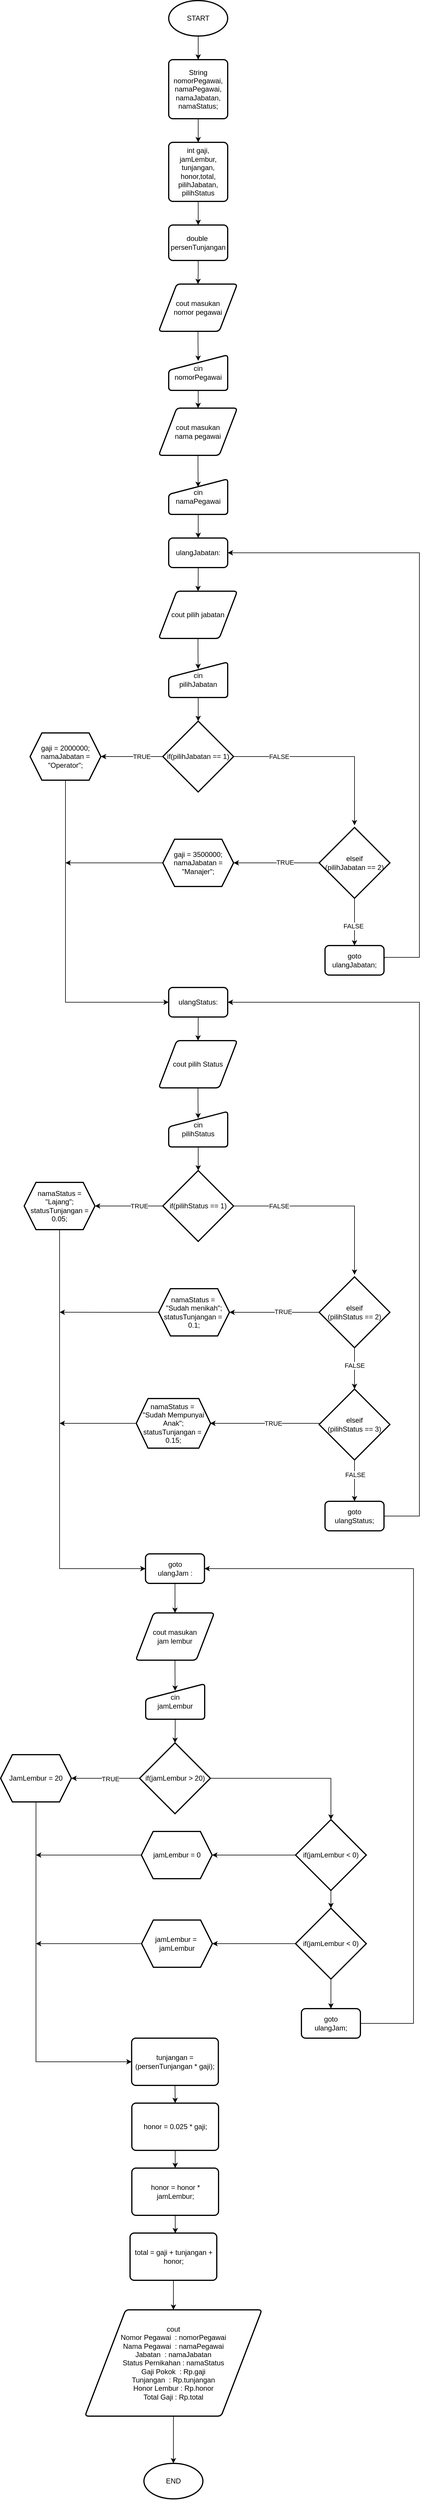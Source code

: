 <mxfile version="20.3.0" type="device"><diagram id="MtO-KobM-zhcYWR5fOf0" name="Page-1"><mxGraphModel dx="2204" dy="1810" grid="1" gridSize="10" guides="1" tooltips="1" connect="1" arrows="1" fold="1" page="1" pageScale="1" pageWidth="850" pageHeight="1100" math="0" shadow="0"><root><mxCell id="0"/><mxCell id="1" parent="0"/><mxCell id="brtkVx757U6xcIn12fVJ-16" style="edgeStyle=orthogonalEdgeStyle;rounded=0;orthogonalLoop=1;jettySize=auto;html=1;exitX=0.5;exitY=1;exitDx=0;exitDy=0;exitPerimeter=0;" parent="1" source="brtkVx757U6xcIn12fVJ-2" target="brtkVx757U6xcIn12fVJ-3" edge="1"><mxGeometry relative="1" as="geometry"/></mxCell><mxCell id="brtkVx757U6xcIn12fVJ-2" value="START" style="strokeWidth=2;html=1;shape=mxgraph.flowchart.start_1;whiteSpace=wrap;" parent="1" vertex="1"><mxGeometry x="375" y="60" width="100" height="60" as="geometry"/></mxCell><mxCell id="brtkVx757U6xcIn12fVJ-17" style="edgeStyle=orthogonalEdgeStyle;rounded=0;orthogonalLoop=1;jettySize=auto;html=1;exitX=0.5;exitY=1;exitDx=0;exitDy=0;entryX=0.5;entryY=0;entryDx=0;entryDy=0;" parent="1" source="brtkVx757U6xcIn12fVJ-3" target="brtkVx757U6xcIn12fVJ-4" edge="1"><mxGeometry relative="1" as="geometry"/></mxCell><mxCell id="brtkVx757U6xcIn12fVJ-3" value="String nomorPegawai, namaPegawai, namaJabatan, namaStatus;" style="rounded=1;whiteSpace=wrap;html=1;absoluteArcSize=1;arcSize=14;strokeWidth=2;" parent="1" vertex="1"><mxGeometry x="375" y="160" width="100" height="100" as="geometry"/></mxCell><mxCell id="brtkVx757U6xcIn12fVJ-114" style="edgeStyle=orthogonalEdgeStyle;rounded=0;orthogonalLoop=1;jettySize=auto;html=1;exitX=0.5;exitY=1;exitDx=0;exitDy=0;entryX=0.5;entryY=0;entryDx=0;entryDy=0;" parent="1" source="brtkVx757U6xcIn12fVJ-4" target="brtkVx757U6xcIn12fVJ-112" edge="1"><mxGeometry relative="1" as="geometry"/></mxCell><mxCell id="brtkVx757U6xcIn12fVJ-4" value="int&amp;nbsp;gaji,&lt;br&gt;jamLembur, tunjangan, honor,total, pilihJabatan, pilihStatus" style="rounded=1;whiteSpace=wrap;html=1;absoluteArcSize=1;arcSize=14;strokeWidth=2;" parent="1" vertex="1"><mxGeometry x="375" y="300" width="100" height="100" as="geometry"/></mxCell><mxCell id="brtkVx757U6xcIn12fVJ-19" style="edgeStyle=orthogonalEdgeStyle;rounded=0;orthogonalLoop=1;jettySize=auto;html=1;exitX=0.5;exitY=1;exitDx=0;exitDy=0;entryX=0.5;entryY=0.167;entryDx=0;entryDy=0;entryPerimeter=0;" parent="1" source="brtkVx757U6xcIn12fVJ-5" target="brtkVx757U6xcIn12fVJ-6" edge="1"><mxGeometry relative="1" as="geometry"/></mxCell><mxCell id="brtkVx757U6xcIn12fVJ-5" value="cout masukan &lt;br&gt;nomor pegawai" style="shape=parallelogram;html=1;strokeWidth=2;perimeter=parallelogramPerimeter;whiteSpace=wrap;rounded=1;arcSize=12;size=0.23;" parent="1" vertex="1"><mxGeometry x="358" y="540" width="133.33" height="80" as="geometry"/></mxCell><mxCell id="brtkVx757U6xcIn12fVJ-21" value="" style="edgeStyle=orthogonalEdgeStyle;rounded=0;orthogonalLoop=1;jettySize=auto;html=1;" parent="1" source="brtkVx757U6xcIn12fVJ-6" target="brtkVx757U6xcIn12fVJ-7" edge="1"><mxGeometry relative="1" as="geometry"/></mxCell><mxCell id="brtkVx757U6xcIn12fVJ-6" value="cin nomorPegawai" style="html=1;strokeWidth=2;shape=manualInput;whiteSpace=wrap;rounded=1;size=26;arcSize=11;" parent="1" vertex="1"><mxGeometry x="375" y="660" width="100" height="60" as="geometry"/></mxCell><mxCell id="brtkVx757U6xcIn12fVJ-22" value="" style="edgeStyle=orthogonalEdgeStyle;rounded=0;orthogonalLoop=1;jettySize=auto;html=1;entryX=0.499;entryY=0.226;entryDx=0;entryDy=0;entryPerimeter=0;" parent="1" source="brtkVx757U6xcIn12fVJ-7" target="brtkVx757U6xcIn12fVJ-8" edge="1"><mxGeometry relative="1" as="geometry"><mxPoint x="427" y="880" as="targetPoint"/></mxGeometry></mxCell><mxCell id="brtkVx757U6xcIn12fVJ-7" value="cout masukan &lt;br&gt;nama pegawai" style="shape=parallelogram;html=1;strokeWidth=2;perimeter=parallelogramPerimeter;whiteSpace=wrap;rounded=1;arcSize=12;size=0.23;" parent="1" vertex="1"><mxGeometry x="358" y="750" width="133.33" height="80" as="geometry"/></mxCell><mxCell id="brtkVx757U6xcIn12fVJ-36" style="edgeStyle=orthogonalEdgeStyle;rounded=0;orthogonalLoop=1;jettySize=auto;html=1;exitX=0.5;exitY=1;exitDx=0;exitDy=0;entryX=0.5;entryY=0;entryDx=0;entryDy=0;" parent="1" source="brtkVx757U6xcIn12fVJ-8" target="brtkVx757U6xcIn12fVJ-35" edge="1"><mxGeometry relative="1" as="geometry"/></mxCell><mxCell id="brtkVx757U6xcIn12fVJ-8" value="cin &lt;br&gt;namaPegawai" style="html=1;strokeWidth=2;shape=manualInput;whiteSpace=wrap;rounded=1;size=26;arcSize=11;" parent="1" vertex="1"><mxGeometry x="375" y="870" width="100" height="60" as="geometry"/></mxCell><mxCell id="brtkVx757U6xcIn12fVJ-24" value="" style="edgeStyle=orthogonalEdgeStyle;rounded=0;orthogonalLoop=1;jettySize=auto;html=1;entryX=0.499;entryY=0.198;entryDx=0;entryDy=0;entryPerimeter=0;" parent="1" source="brtkVx757U6xcIn12fVJ-9" target="brtkVx757U6xcIn12fVJ-10" edge="1"><mxGeometry relative="1" as="geometry"/></mxCell><mxCell id="brtkVx757U6xcIn12fVJ-9" value="cout pilih jabatan" style="shape=parallelogram;html=1;strokeWidth=2;perimeter=parallelogramPerimeter;whiteSpace=wrap;rounded=1;arcSize=12;size=0.23;" parent="1" vertex="1"><mxGeometry x="358" y="1060" width="133.33" height="80" as="geometry"/></mxCell><mxCell id="brtkVx757U6xcIn12fVJ-25" style="edgeStyle=orthogonalEdgeStyle;rounded=0;orthogonalLoop=1;jettySize=auto;html=1;exitX=0.5;exitY=1;exitDx=0;exitDy=0;" parent="1" source="brtkVx757U6xcIn12fVJ-10" target="brtkVx757U6xcIn12fVJ-12" edge="1"><mxGeometry relative="1" as="geometry"/></mxCell><mxCell id="brtkVx757U6xcIn12fVJ-10" value="cin &lt;br&gt;pilihJabatan" style="html=1;strokeWidth=2;shape=manualInput;whiteSpace=wrap;rounded=1;size=26;arcSize=11;" parent="1" vertex="1"><mxGeometry x="375" y="1180" width="100" height="60" as="geometry"/></mxCell><mxCell id="brtkVx757U6xcIn12fVJ-26" style="edgeStyle=orthogonalEdgeStyle;rounded=0;orthogonalLoop=1;jettySize=auto;html=1;exitX=0;exitY=0.5;exitDx=0;exitDy=0;exitPerimeter=0;entryX=1;entryY=0.5;entryDx=0;entryDy=0;" parent="1" source="brtkVx757U6xcIn12fVJ-12" target="brtkVx757U6xcIn12fVJ-108" edge="1"><mxGeometry relative="1" as="geometry"><mxPoint x="275.73" y="1339.84" as="targetPoint"/></mxGeometry></mxCell><mxCell id="brtkVx757U6xcIn12fVJ-28" value="TRUE" style="edgeLabel;html=1;align=center;verticalAlign=middle;resizable=0;points=[];" parent="brtkVx757U6xcIn12fVJ-26" vertex="1" connectable="0"><mxGeometry x="-0.256" relative="1" as="geometry"><mxPoint x="3" as="offset"/></mxGeometry></mxCell><mxCell id="brtkVx757U6xcIn12fVJ-27" style="edgeStyle=orthogonalEdgeStyle;rounded=0;orthogonalLoop=1;jettySize=auto;html=1;exitX=1;exitY=0.5;exitDx=0;exitDy=0;exitPerimeter=0;entryX=0.5;entryY=-0.03;entryDx=0;entryDy=0;entryPerimeter=0;" parent="1" source="brtkVx757U6xcIn12fVJ-12" target="brtkVx757U6xcIn12fVJ-14" edge="1"><mxGeometry relative="1" as="geometry"/></mxCell><mxCell id="brtkVx757U6xcIn12fVJ-29" value="FALSE" style="edgeLabel;html=1;align=center;verticalAlign=middle;resizable=0;points=[];" parent="brtkVx757U6xcIn12fVJ-27" vertex="1" connectable="0"><mxGeometry x="-0.524" relative="1" as="geometry"><mxPoint as="offset"/></mxGeometry></mxCell><mxCell id="brtkVx757U6xcIn12fVJ-12" value="if(pilihJabatan == 1)" style="strokeWidth=2;html=1;shape=mxgraph.flowchart.decision;whiteSpace=wrap;" parent="1" vertex="1"><mxGeometry x="365.0" y="1280" width="120" height="120" as="geometry"/></mxCell><mxCell id="brtkVx757U6xcIn12fVJ-44" style="edgeStyle=orthogonalEdgeStyle;rounded=0;orthogonalLoop=1;jettySize=auto;html=1;exitX=0.5;exitY=1;exitDx=0;exitDy=0;entryX=0;entryY=0.5;entryDx=0;entryDy=0;" parent="1" source="brtkVx757U6xcIn12fVJ-108" target="brtkVx757U6xcIn12fVJ-43" edge="1"><mxGeometry relative="1" as="geometry"><mxPoint x="216.665" y="1390" as="sourcePoint"/></mxGeometry></mxCell><mxCell id="brtkVx757U6xcIn12fVJ-30" style="edgeStyle=orthogonalEdgeStyle;rounded=0;orthogonalLoop=1;jettySize=auto;html=1;exitX=0;exitY=0.5;exitDx=0;exitDy=0;exitPerimeter=0;entryX=1;entryY=0.5;entryDx=0;entryDy=0;" parent="1" source="brtkVx757U6xcIn12fVJ-14" target="brtkVx757U6xcIn12fVJ-107" edge="1"><mxGeometry relative="1" as="geometry"><mxPoint x="475.997" y="1520" as="targetPoint"/></mxGeometry></mxCell><mxCell id="brtkVx757U6xcIn12fVJ-31" value="TRUE" style="edgeLabel;html=1;align=center;verticalAlign=middle;resizable=0;points=[];" parent="brtkVx757U6xcIn12fVJ-30" vertex="1" connectable="0"><mxGeometry x="-0.199" y="-1" relative="1" as="geometry"><mxPoint as="offset"/></mxGeometry></mxCell><mxCell id="brtkVx757U6xcIn12fVJ-33" style="edgeStyle=orthogonalEdgeStyle;rounded=0;orthogonalLoop=1;jettySize=auto;html=1;exitX=0.5;exitY=1;exitDx=0;exitDy=0;exitPerimeter=0;entryX=0.5;entryY=0;entryDx=0;entryDy=0;" parent="1" source="brtkVx757U6xcIn12fVJ-14" target="brtkVx757U6xcIn12fVJ-80" edge="1"><mxGeometry relative="1" as="geometry"><mxPoint x="690" y="1640" as="targetPoint"/><Array as="points"/></mxGeometry></mxCell><mxCell id="brtkVx757U6xcIn12fVJ-34" value="FALSE" style="edgeLabel;html=1;align=center;verticalAlign=middle;resizable=0;points=[];" parent="brtkVx757U6xcIn12fVJ-33" vertex="1" connectable="0"><mxGeometry x="0.168" y="-2" relative="1" as="geometry"><mxPoint as="offset"/></mxGeometry></mxCell><mxCell id="brtkVx757U6xcIn12fVJ-14" value="elseif&lt;br&gt;(pilihJabatan == 2)" style="strokeWidth=2;html=1;shape=mxgraph.flowchart.decision;whiteSpace=wrap;" parent="1" vertex="1"><mxGeometry x="630" y="1460" width="120" height="120" as="geometry"/></mxCell><mxCell id="brtkVx757U6xcIn12fVJ-91" style="edgeStyle=orthogonalEdgeStyle;rounded=0;orthogonalLoop=1;jettySize=auto;html=1;exitX=0;exitY=0.5;exitDx=0;exitDy=0;" parent="1" source="brtkVx757U6xcIn12fVJ-107" edge="1"><mxGeometry relative="1" as="geometry"><mxPoint x="200" y="1520" as="targetPoint"/><mxPoint x="373.333" y="1520" as="sourcePoint"/></mxGeometry></mxCell><mxCell id="brtkVx757U6xcIn12fVJ-38" style="edgeStyle=orthogonalEdgeStyle;rounded=0;orthogonalLoop=1;jettySize=auto;html=1;exitX=1.013;exitY=0.422;exitDx=0;exitDy=0;entryX=1;entryY=0.5;entryDx=0;entryDy=0;exitPerimeter=0;" parent="1" source="brtkVx757U6xcIn12fVJ-80" target="brtkVx757U6xcIn12fVJ-35" edge="1"><mxGeometry relative="1" as="geometry"><mxPoint x="734.667" y="1680" as="sourcePoint"/><Array as="points"><mxPoint x="741" y="1680"/><mxPoint x="800" y="1680"/><mxPoint x="800" y="995"/></Array></mxGeometry></mxCell><mxCell id="brtkVx757U6xcIn12fVJ-37" style="edgeStyle=orthogonalEdgeStyle;rounded=0;orthogonalLoop=1;jettySize=auto;html=1;exitX=0.5;exitY=1;exitDx=0;exitDy=0;entryX=0.5;entryY=0;entryDx=0;entryDy=0;" parent="1" source="brtkVx757U6xcIn12fVJ-35" target="brtkVx757U6xcIn12fVJ-9" edge="1"><mxGeometry relative="1" as="geometry"/></mxCell><mxCell id="brtkVx757U6xcIn12fVJ-35" value="ulangJabatan:" style="rounded=1;whiteSpace=wrap;html=1;absoluteArcSize=1;arcSize=14;strokeWidth=2;" parent="1" vertex="1"><mxGeometry x="375" y="970" width="100" height="50" as="geometry"/></mxCell><mxCell id="brtkVx757U6xcIn12fVJ-39" value="" style="edgeStyle=orthogonalEdgeStyle;rounded=0;orthogonalLoop=1;jettySize=auto;html=1;entryX=0.499;entryY=0.198;entryDx=0;entryDy=0;entryPerimeter=0;" parent="1" source="brtkVx757U6xcIn12fVJ-40" target="brtkVx757U6xcIn12fVJ-41" edge="1"><mxGeometry relative="1" as="geometry"/></mxCell><mxCell id="brtkVx757U6xcIn12fVJ-40" value="cout pilih Status" style="shape=parallelogram;html=1;strokeWidth=2;perimeter=parallelogramPerimeter;whiteSpace=wrap;rounded=1;arcSize=12;size=0.23;" parent="1" vertex="1"><mxGeometry x="358" y="1820.95" width="133.33" height="80" as="geometry"/></mxCell><mxCell id="brtkVx757U6xcIn12fVJ-85" style="edgeStyle=orthogonalEdgeStyle;rounded=0;orthogonalLoop=1;jettySize=auto;html=1;exitX=0.5;exitY=1;exitDx=0;exitDy=0;entryX=0.5;entryY=0;entryDx=0;entryDy=0;entryPerimeter=0;" parent="1" source="brtkVx757U6xcIn12fVJ-41" target="brtkVx757U6xcIn12fVJ-68" edge="1"><mxGeometry relative="1" as="geometry"/></mxCell><mxCell id="brtkVx757U6xcIn12fVJ-41" value="cin &lt;br&gt;pilihStatus" style="html=1;strokeWidth=2;shape=manualInput;whiteSpace=wrap;rounded=1;size=26;arcSize=11;" parent="1" vertex="1"><mxGeometry x="375" y="1940.95" width="100" height="60" as="geometry"/></mxCell><mxCell id="brtkVx757U6xcIn12fVJ-42" style="edgeStyle=orthogonalEdgeStyle;rounded=0;orthogonalLoop=1;jettySize=auto;html=1;exitX=0.5;exitY=1;exitDx=0;exitDy=0;entryX=0.5;entryY=0;entryDx=0;entryDy=0;" parent="1" source="brtkVx757U6xcIn12fVJ-43" target="brtkVx757U6xcIn12fVJ-40" edge="1"><mxGeometry relative="1" as="geometry"/></mxCell><mxCell id="brtkVx757U6xcIn12fVJ-43" value="ulangStatus:" style="rounded=1;whiteSpace=wrap;html=1;absoluteArcSize=1;arcSize=14;strokeWidth=2;" parent="1" vertex="1"><mxGeometry x="375" y="1730.95" width="100" height="50" as="geometry"/></mxCell><mxCell id="brtkVx757U6xcIn12fVJ-64" style="edgeStyle=orthogonalEdgeStyle;rounded=0;orthogonalLoop=1;jettySize=auto;html=1;exitX=0;exitY=0.5;exitDx=0;exitDy=0;exitPerimeter=0;entryX=1;entryY=0.5;entryDx=0;entryDy=0;" parent="1" source="brtkVx757U6xcIn12fVJ-68" target="brtkVx757U6xcIn12fVJ-105" edge="1"><mxGeometry relative="1" as="geometry"><mxPoint x="272.31" y="2100.79" as="targetPoint"/></mxGeometry></mxCell><mxCell id="brtkVx757U6xcIn12fVJ-65" value="TRUE" style="edgeLabel;html=1;align=center;verticalAlign=middle;resizable=0;points=[];" parent="brtkVx757U6xcIn12fVJ-64" vertex="1" connectable="0"><mxGeometry x="-0.256" relative="1" as="geometry"><mxPoint x="3" as="offset"/></mxGeometry></mxCell><mxCell id="brtkVx757U6xcIn12fVJ-66" style="edgeStyle=orthogonalEdgeStyle;rounded=0;orthogonalLoop=1;jettySize=auto;html=1;exitX=1;exitY=0.5;exitDx=0;exitDy=0;exitPerimeter=0;entryX=0.5;entryY=-0.03;entryDx=0;entryDy=0;entryPerimeter=0;" parent="1" source="brtkVx757U6xcIn12fVJ-68" target="brtkVx757U6xcIn12fVJ-72" edge="1"><mxGeometry relative="1" as="geometry"/></mxCell><mxCell id="brtkVx757U6xcIn12fVJ-67" value="FALSE" style="edgeLabel;html=1;align=center;verticalAlign=middle;resizable=0;points=[];" parent="brtkVx757U6xcIn12fVJ-66" vertex="1" connectable="0"><mxGeometry x="-0.524" relative="1" as="geometry"><mxPoint as="offset"/></mxGeometry></mxCell><mxCell id="brtkVx757U6xcIn12fVJ-68" value="if(pilihStatus == 1)" style="strokeWidth=2;html=1;shape=mxgraph.flowchart.decision;whiteSpace=wrap;" parent="1" vertex="1"><mxGeometry x="365.0" y="2040.95" width="120" height="120" as="geometry"/></mxCell><mxCell id="brtkVx757U6xcIn12fVJ-90" style="edgeStyle=orthogonalEdgeStyle;rounded=0;orthogonalLoop=1;jettySize=auto;html=1;exitX=0.513;exitY=1.004;exitDx=0;exitDy=0;entryX=0;entryY=0.5;entryDx=0;entryDy=0;exitPerimeter=0;" parent="1" source="brtkVx757U6xcIn12fVJ-105" target="brtkVx757U6xcIn12fVJ-86" edge="1"><mxGeometry relative="1" as="geometry"><mxPoint x="186.665" y="2150.95" as="sourcePoint"/><Array as="points"><mxPoint x="190" y="2141"/><mxPoint x="190" y="2715"/></Array></mxGeometry></mxCell><mxCell id="brtkVx757U6xcIn12fVJ-70" style="edgeStyle=orthogonalEdgeStyle;rounded=0;orthogonalLoop=1;jettySize=auto;html=1;exitX=0;exitY=0.5;exitDx=0;exitDy=0;exitPerimeter=0;entryX=1;entryY=0.5;entryDx=0;entryDy=0;" parent="1" source="brtkVx757U6xcIn12fVJ-72" target="brtkVx757U6xcIn12fVJ-104" edge="1"><mxGeometry relative="1" as="geometry"><mxPoint x="472.777" y="2280.95" as="targetPoint"/></mxGeometry></mxCell><mxCell id="brtkVx757U6xcIn12fVJ-71" value="TRUE" style="edgeLabel;html=1;align=center;verticalAlign=middle;resizable=0;points=[];" parent="brtkVx757U6xcIn12fVJ-70" vertex="1" connectable="0"><mxGeometry x="-0.199" y="-1" relative="1" as="geometry"><mxPoint as="offset"/></mxGeometry></mxCell><mxCell id="brtkVx757U6xcIn12fVJ-75" style="edgeStyle=orthogonalEdgeStyle;rounded=0;orthogonalLoop=1;jettySize=auto;html=1;exitX=0.5;exitY=1;exitDx=0;exitDy=0;exitPerimeter=0;entryX=0.5;entryY=0;entryDx=0;entryDy=0;entryPerimeter=0;" parent="1" source="brtkVx757U6xcIn12fVJ-72" target="brtkVx757U6xcIn12fVJ-74" edge="1"><mxGeometry relative="1" as="geometry"/></mxCell><mxCell id="brtkVx757U6xcIn12fVJ-76" value="FALSE" style="edgeLabel;html=1;align=center;verticalAlign=middle;resizable=0;points=[];" parent="brtkVx757U6xcIn12fVJ-75" vertex="1" connectable="0"><mxGeometry x="0.256" relative="1" as="geometry"><mxPoint y="-14" as="offset"/></mxGeometry></mxCell><mxCell id="brtkVx757U6xcIn12fVJ-72" value="elseif&lt;br&gt;(pilihStatus == 2)" style="strokeWidth=2;html=1;shape=mxgraph.flowchart.decision;whiteSpace=wrap;" parent="1" vertex="1"><mxGeometry x="630" y="2220.95" width="120" height="120" as="geometry"/></mxCell><mxCell id="brtkVx757U6xcIn12fVJ-92" style="edgeStyle=orthogonalEdgeStyle;rounded=0;orthogonalLoop=1;jettySize=auto;html=1;exitX=0;exitY=0.5;exitDx=0;exitDy=0;" parent="1" source="brtkVx757U6xcIn12fVJ-104" edge="1"><mxGeometry relative="1" as="geometry"><mxPoint x="190" y="2280.882" as="targetPoint"/><mxPoint x="348.553" y="2280.95" as="sourcePoint"/></mxGeometry></mxCell><mxCell id="brtkVx757U6xcIn12fVJ-78" style="edgeStyle=orthogonalEdgeStyle;rounded=0;orthogonalLoop=1;jettySize=auto;html=1;exitX=0;exitY=0.5;exitDx=0;exitDy=0;exitPerimeter=0;entryX=0.995;entryY=0.5;entryDx=0;entryDy=0;entryPerimeter=0;" parent="1" source="brtkVx757U6xcIn12fVJ-74" target="brtkVx757U6xcIn12fVJ-103" edge="1"><mxGeometry relative="1" as="geometry"><mxPoint x="466.997" y="2471" as="targetPoint"/><Array as="points"><mxPoint x="630" y="2469"/></Array></mxGeometry></mxCell><mxCell id="brtkVx757U6xcIn12fVJ-79" value="TRUE" style="edgeLabel;html=1;align=center;verticalAlign=middle;resizable=0;points=[];" parent="brtkVx757U6xcIn12fVJ-78" vertex="1" connectable="0"><mxGeometry x="-0.297" relative="1" as="geometry"><mxPoint x="-15" as="offset"/></mxGeometry></mxCell><mxCell id="brtkVx757U6xcIn12fVJ-82" style="edgeStyle=orthogonalEdgeStyle;rounded=0;orthogonalLoop=1;jettySize=auto;html=1;exitX=0.5;exitY=1;exitDx=0;exitDy=0;exitPerimeter=0;entryX=0.5;entryY=0;entryDx=0;entryDy=0;" parent="1" source="brtkVx757U6xcIn12fVJ-74" target="brtkVx757U6xcIn12fVJ-81" edge="1"><mxGeometry relative="1" as="geometry"/></mxCell><mxCell id="brtkVx757U6xcIn12fVJ-83" value="FALSE" style="edgeLabel;html=1;align=center;verticalAlign=middle;resizable=0;points=[];" parent="brtkVx757U6xcIn12fVJ-82" vertex="1" connectable="0"><mxGeometry x="-0.294" y="1" relative="1" as="geometry"><mxPoint as="offset"/></mxGeometry></mxCell><mxCell id="brtkVx757U6xcIn12fVJ-74" value="elseif&lt;br&gt;(pilihStatus == 3)" style="strokeWidth=2;html=1;shape=mxgraph.flowchart.decision;whiteSpace=wrap;" parent="1" vertex="1"><mxGeometry x="630" y="2410.95" width="120" height="120" as="geometry"/></mxCell><mxCell id="brtkVx757U6xcIn12fVJ-80" value="goto&lt;br&gt;ulangJabatan;" style="rounded=1;whiteSpace=wrap;html=1;absoluteArcSize=1;arcSize=14;strokeWidth=2;" parent="1" vertex="1"><mxGeometry x="640" y="1660.0" width="100" height="50" as="geometry"/></mxCell><mxCell id="brtkVx757U6xcIn12fVJ-84" style="edgeStyle=orthogonalEdgeStyle;rounded=0;orthogonalLoop=1;jettySize=auto;html=1;exitX=1;exitY=0.5;exitDx=0;exitDy=0;entryX=1;entryY=0.5;entryDx=0;entryDy=0;" parent="1" source="brtkVx757U6xcIn12fVJ-81" target="brtkVx757U6xcIn12fVJ-43" edge="1"><mxGeometry relative="1" as="geometry"><Array as="points"><mxPoint x="800" y="2626"/><mxPoint x="800" y="1756"/></Array></mxGeometry></mxCell><mxCell id="brtkVx757U6xcIn12fVJ-81" value="goto&lt;br&gt;ulangStatus;" style="rounded=1;whiteSpace=wrap;html=1;absoluteArcSize=1;arcSize=14;strokeWidth=2;" parent="1" vertex="1"><mxGeometry x="640" y="2600.95" width="100" height="50" as="geometry"/></mxCell><mxCell id="brtkVx757U6xcIn12fVJ-96" style="edgeStyle=orthogonalEdgeStyle;rounded=0;orthogonalLoop=1;jettySize=auto;html=1;exitX=0.5;exitY=1;exitDx=0;exitDy=0;entryX=0.5;entryY=0;entryDx=0;entryDy=0;" parent="1" source="brtkVx757U6xcIn12fVJ-86" target="brtkVx757U6xcIn12fVJ-94" edge="1"><mxGeometry relative="1" as="geometry"/></mxCell><mxCell id="brtkVx757U6xcIn12fVJ-86" value="goto&lt;br&gt;ulangJam :" style="rounded=1;whiteSpace=wrap;html=1;absoluteArcSize=1;arcSize=14;strokeWidth=2;" parent="1" vertex="1"><mxGeometry x="335.66" y="2690" width="100" height="50" as="geometry"/></mxCell><mxCell id="brtkVx757U6xcIn12fVJ-93" value="" style="edgeStyle=orthogonalEdgeStyle;rounded=0;orthogonalLoop=1;jettySize=auto;html=1;entryX=0.499;entryY=0.198;entryDx=0;entryDy=0;entryPerimeter=0;" parent="1" source="brtkVx757U6xcIn12fVJ-94" target="brtkVx757U6xcIn12fVJ-95" edge="1"><mxGeometry relative="1" as="geometry"/></mxCell><mxCell id="brtkVx757U6xcIn12fVJ-94" value="cout masukan&lt;br&gt;jam lembur" style="shape=parallelogram;html=1;strokeWidth=2;perimeter=parallelogramPerimeter;whiteSpace=wrap;rounded=1;arcSize=12;size=0.23;" parent="1" vertex="1"><mxGeometry x="319" y="2790" width="133.33" height="80" as="geometry"/></mxCell><mxCell id="brtkVx757U6xcIn12fVJ-109" style="edgeStyle=orthogonalEdgeStyle;rounded=0;orthogonalLoop=1;jettySize=auto;html=1;exitX=0.5;exitY=1;exitDx=0;exitDy=0;entryX=0.5;entryY=0;entryDx=0;entryDy=0;entryPerimeter=0;" parent="1" source="brtkVx757U6xcIn12fVJ-95" target="brtkVx757U6xcIn12fVJ-97" edge="1"><mxGeometry relative="1" as="geometry"/></mxCell><mxCell id="brtkVx757U6xcIn12fVJ-95" value="cin &lt;br&gt;jamLembur" style="html=1;strokeWidth=2;shape=manualInput;whiteSpace=wrap;rounded=1;size=26;arcSize=11;" parent="1" vertex="1"><mxGeometry x="336" y="2910" width="100" height="60" as="geometry"/></mxCell><mxCell id="brtkVx757U6xcIn12fVJ-100" style="edgeStyle=orthogonalEdgeStyle;rounded=0;orthogonalLoop=1;jettySize=auto;html=1;exitX=0;exitY=0.5;exitDx=0;exitDy=0;exitPerimeter=0;entryX=1;entryY=0.5;entryDx=0;entryDy=0;" parent="1" source="brtkVx757U6xcIn12fVJ-97" target="brtkVx757U6xcIn12fVJ-99" edge="1"><mxGeometry relative="1" as="geometry"/></mxCell><mxCell id="brtkVx757U6xcIn12fVJ-102" value="TRUE" style="edgeLabel;html=1;align=center;verticalAlign=middle;resizable=0;points=[];" parent="brtkVx757U6xcIn12fVJ-100" vertex="1" connectable="0"><mxGeometry x="-0.138" y="1" relative="1" as="geometry"><mxPoint as="offset"/></mxGeometry></mxCell><mxCell id="Q7I7ObZyr5ePJdOLWGhs-2" style="edgeStyle=orthogonalEdgeStyle;rounded=0;orthogonalLoop=1;jettySize=auto;html=1;exitX=1;exitY=0.5;exitDx=0;exitDy=0;exitPerimeter=0;entryX=0.5;entryY=0;entryDx=0;entryDy=0;entryPerimeter=0;" edge="1" parent="1" source="brtkVx757U6xcIn12fVJ-97" target="Q7I7ObZyr5ePJdOLWGhs-1"><mxGeometry relative="1" as="geometry"/></mxCell><mxCell id="brtkVx757U6xcIn12fVJ-97" value="if(jamLembur &amp;gt; 20)" style="strokeWidth=2;html=1;shape=mxgraph.flowchart.decision;whiteSpace=wrap;" parent="1" vertex="1"><mxGeometry x="325.66" y="3010" width="120" height="120" as="geometry"/></mxCell><mxCell id="brtkVx757U6xcIn12fVJ-122" style="edgeStyle=orthogonalEdgeStyle;rounded=0;orthogonalLoop=1;jettySize=auto;html=1;exitX=0.5;exitY=1;exitDx=0;exitDy=0;entryX=0;entryY=0.5;entryDx=0;entryDy=0;" parent="1" source="brtkVx757U6xcIn12fVJ-99" target="brtkVx757U6xcIn12fVJ-115" edge="1"><mxGeometry relative="1" as="geometry"/></mxCell><mxCell id="brtkVx757U6xcIn12fVJ-99" value="JamLembur = 20" style="shape=hexagon;perimeter=hexagonPerimeter2;whiteSpace=wrap;html=1;fixedSize=1;strokeWidth=2;" parent="1" vertex="1"><mxGeometry x="90" y="3030" width="120" height="80" as="geometry"/></mxCell><mxCell id="Q7I7ObZyr5ePJdOLWGhs-13" style="edgeStyle=orthogonalEdgeStyle;rounded=0;orthogonalLoop=1;jettySize=auto;html=1;exitX=0;exitY=0.5;exitDx=0;exitDy=0;" edge="1" parent="1" source="brtkVx757U6xcIn12fVJ-103"><mxGeometry relative="1" as="geometry"><mxPoint x="190" y="2469" as="targetPoint"/></mxGeometry></mxCell><mxCell id="brtkVx757U6xcIn12fVJ-103" value="&lt;div&gt;namaStatus =&amp;nbsp;&lt;/div&gt;&lt;div&gt;&quot;Sudah Mempunyai Anak&quot;;&lt;/div&gt;&lt;div&gt;statusTunjangan =&amp;nbsp;&lt;/div&gt;&lt;div&gt;0.15;&lt;/div&gt;" style="shape=hexagon;perimeter=hexagonPerimeter2;whiteSpace=wrap;html=1;fixedSize=1;strokeWidth=2;" parent="1" vertex="1"><mxGeometry x="320" y="2427" width="126" height="84" as="geometry"/></mxCell><mxCell id="brtkVx757U6xcIn12fVJ-104" value="&lt;div&gt;namaStatus =&amp;nbsp;&lt;/div&gt;&lt;div&gt;&quot;Sudah menikah&quot;;&lt;/div&gt;&lt;div&gt;statusTunjangan =&amp;nbsp;&lt;/div&gt;&lt;div&gt;0.1;&lt;/div&gt;" style="shape=hexagon;perimeter=hexagonPerimeter2;whiteSpace=wrap;html=1;fixedSize=1;strokeWidth=2;" parent="1" vertex="1"><mxGeometry x="358" y="2240.95" width="120" height="80" as="geometry"/></mxCell><mxCell id="brtkVx757U6xcIn12fVJ-105" value="&lt;div&gt;namaStatus = &quot;Lajang&quot;;&lt;/div&gt;&lt;div&gt;statusTunjangan = 0.05;&lt;/div&gt;" style="shape=hexagon;perimeter=hexagonPerimeter2;whiteSpace=wrap;html=1;fixedSize=1;strokeWidth=2;" parent="1" vertex="1"><mxGeometry x="130" y="2060.95" width="120" height="80" as="geometry"/></mxCell><mxCell id="brtkVx757U6xcIn12fVJ-107" value="&lt;div&gt;gaji = 3500000;&lt;/div&gt;&lt;div&gt;namaJabatan = &quot;Manajer&quot;;&lt;/div&gt;" style="shape=hexagon;perimeter=hexagonPerimeter2;whiteSpace=wrap;html=1;fixedSize=1;strokeWidth=2;" parent="1" vertex="1"><mxGeometry x="365" y="1480" width="120" height="80" as="geometry"/></mxCell><mxCell id="brtkVx757U6xcIn12fVJ-108" value="&lt;div&gt;gaji = 2000000;&lt;/div&gt;&lt;div&gt;namaJabatan = &quot;Operator&quot;;&lt;/div&gt;" style="shape=hexagon;perimeter=hexagonPerimeter2;whiteSpace=wrap;html=1;fixedSize=1;strokeWidth=2;" parent="1" vertex="1"><mxGeometry x="140" y="1300" width="120" height="80" as="geometry"/></mxCell><mxCell id="brtkVx757U6xcIn12fVJ-113" style="edgeStyle=orthogonalEdgeStyle;rounded=0;orthogonalLoop=1;jettySize=auto;html=1;exitX=0.5;exitY=1;exitDx=0;exitDy=0;entryX=0.5;entryY=0;entryDx=0;entryDy=0;" parent="1" source="brtkVx757U6xcIn12fVJ-112" target="brtkVx757U6xcIn12fVJ-5" edge="1"><mxGeometry relative="1" as="geometry"/></mxCell><mxCell id="brtkVx757U6xcIn12fVJ-112" value="double&amp;nbsp;&lt;br&gt;persenTunjangan" style="rounded=1;whiteSpace=wrap;html=1;absoluteArcSize=1;arcSize=14;strokeWidth=2;" parent="1" vertex="1"><mxGeometry x="375" y="440" width="100" height="60" as="geometry"/></mxCell><mxCell id="brtkVx757U6xcIn12fVJ-124" style="edgeStyle=orthogonalEdgeStyle;rounded=0;orthogonalLoop=1;jettySize=auto;html=1;exitX=0.5;exitY=1;exitDx=0;exitDy=0;entryX=0.5;entryY=0;entryDx=0;entryDy=0;" parent="1" source="brtkVx757U6xcIn12fVJ-115" target="brtkVx757U6xcIn12fVJ-116" edge="1"><mxGeometry relative="1" as="geometry"/></mxCell><mxCell id="brtkVx757U6xcIn12fVJ-115" value="tunjangan =&lt;br&gt;(persenTunjangan * gaji);" style="rounded=1;whiteSpace=wrap;html=1;absoluteArcSize=1;arcSize=14;strokeWidth=2;" parent="1" vertex="1"><mxGeometry x="312.16" y="3510" width="147" height="80" as="geometry"/></mxCell><mxCell id="brtkVx757U6xcIn12fVJ-125" style="edgeStyle=orthogonalEdgeStyle;rounded=0;orthogonalLoop=1;jettySize=auto;html=1;exitX=0.5;exitY=1;exitDx=0;exitDy=0;entryX=0.5;entryY=0;entryDx=0;entryDy=0;" parent="1" source="brtkVx757U6xcIn12fVJ-116" target="brtkVx757U6xcIn12fVJ-117" edge="1"><mxGeometry relative="1" as="geometry"/></mxCell><mxCell id="brtkVx757U6xcIn12fVJ-116" value="honor = 0.025 * gaji;" style="rounded=1;whiteSpace=wrap;html=1;absoluteArcSize=1;arcSize=14;strokeWidth=2;" parent="1" vertex="1"><mxGeometry x="312.5" y="3620" width="147" height="80" as="geometry"/></mxCell><mxCell id="brtkVx757U6xcIn12fVJ-127" style="edgeStyle=orthogonalEdgeStyle;rounded=0;orthogonalLoop=1;jettySize=auto;html=1;exitX=0.5;exitY=1;exitDx=0;exitDy=0;entryX=0.522;entryY=0.005;entryDx=0;entryDy=0;entryPerimeter=0;" parent="1" source="brtkVx757U6xcIn12fVJ-117" target="brtkVx757U6xcIn12fVJ-118" edge="1"><mxGeometry relative="1" as="geometry"/></mxCell><mxCell id="brtkVx757U6xcIn12fVJ-117" value="honor = honor * jamLembur;" style="rounded=1;whiteSpace=wrap;html=1;absoluteArcSize=1;arcSize=14;strokeWidth=2;" parent="1" vertex="1"><mxGeometry x="312.5" y="3730" width="147" height="80" as="geometry"/></mxCell><mxCell id="brtkVx757U6xcIn12fVJ-129" style="edgeStyle=orthogonalEdgeStyle;rounded=0;orthogonalLoop=1;jettySize=auto;html=1;exitX=0.5;exitY=1;exitDx=0;exitDy=0;entryX=0.5;entryY=0;entryDx=0;entryDy=0;" parent="1" source="brtkVx757U6xcIn12fVJ-118" target="brtkVx757U6xcIn12fVJ-128" edge="1"><mxGeometry relative="1" as="geometry"/></mxCell><mxCell id="brtkVx757U6xcIn12fVJ-118" value="total = gaji + tunjangan + honor;" style="rounded=1;whiteSpace=wrap;html=1;absoluteArcSize=1;arcSize=14;strokeWidth=2;" parent="1" vertex="1"><mxGeometry x="309.5" y="3840" width="147" height="80" as="geometry"/></mxCell><mxCell id="brtkVx757U6xcIn12fVJ-131" style="edgeStyle=orthogonalEdgeStyle;rounded=0;orthogonalLoop=1;jettySize=auto;html=1;exitX=0.5;exitY=1;exitDx=0;exitDy=0;entryX=0.5;entryY=0;entryDx=0;entryDy=0;entryPerimeter=0;" parent="1" source="brtkVx757U6xcIn12fVJ-128" target="brtkVx757U6xcIn12fVJ-130" edge="1"><mxGeometry relative="1" as="geometry"/></mxCell><mxCell id="brtkVx757U6xcIn12fVJ-128" value="&lt;div&gt;&lt;span style=&quot;&quot;&gt;&#9;&lt;/span&gt;cout&lt;/div&gt;&lt;div&gt;Nomor Pegawai&amp;nbsp; : nomorPegawai&lt;/div&gt;&lt;div&gt;Nama Pegawai&amp;nbsp; : namaPegawai&lt;/div&gt;&lt;div&gt;Jabatan&amp;nbsp; : namaJabatan&lt;/div&gt;&lt;div&gt;Status Pernikahan : namaStatus&lt;/div&gt;&lt;div&gt;Gaji Pokok&amp;nbsp; : Rp.gaji&lt;/div&gt;&lt;div&gt;Tunjangan&amp;nbsp; : Rp.tunjangan&lt;/div&gt;&lt;div&gt;Honor Lembur : Rp.honor&lt;br&gt;&lt;/div&gt;&lt;div&gt;Total Gaji : Rp.total&lt;br&gt;&lt;/div&gt;" style="shape=parallelogram;html=1;strokeWidth=2;perimeter=parallelogramPerimeter;whiteSpace=wrap;rounded=1;arcSize=12;size=0.23;" parent="1" vertex="1"><mxGeometry x="233" y="3970" width="300" height="180" as="geometry"/></mxCell><mxCell id="brtkVx757U6xcIn12fVJ-130" value="END" style="strokeWidth=2;html=1;shape=mxgraph.flowchart.start_1;whiteSpace=wrap;" parent="1" vertex="1"><mxGeometry x="333" y="4230" width="100" height="60" as="geometry"/></mxCell><mxCell id="Q7I7ObZyr5ePJdOLWGhs-4" style="edgeStyle=orthogonalEdgeStyle;rounded=0;orthogonalLoop=1;jettySize=auto;html=1;exitX=0;exitY=0.5;exitDx=0;exitDy=0;exitPerimeter=0;entryX=1;entryY=0.5;entryDx=0;entryDy=0;" edge="1" parent="1" source="Q7I7ObZyr5ePJdOLWGhs-1" target="Q7I7ObZyr5ePJdOLWGhs-3"><mxGeometry relative="1" as="geometry"/></mxCell><mxCell id="Q7I7ObZyr5ePJdOLWGhs-8" style="edgeStyle=orthogonalEdgeStyle;rounded=0;orthogonalLoop=1;jettySize=auto;html=1;exitX=0.5;exitY=1;exitDx=0;exitDy=0;exitPerimeter=0;entryX=0.5;entryY=0;entryDx=0;entryDy=0;entryPerimeter=0;" edge="1" parent="1" source="Q7I7ObZyr5ePJdOLWGhs-1" target="Q7I7ObZyr5ePJdOLWGhs-5"><mxGeometry relative="1" as="geometry"/></mxCell><mxCell id="Q7I7ObZyr5ePJdOLWGhs-1" value="if(jamLembur &amp;lt; 0)" style="strokeWidth=2;html=1;shape=mxgraph.flowchart.decision;whiteSpace=wrap;" vertex="1" parent="1"><mxGeometry x="590" y="3140" width="120" height="120" as="geometry"/></mxCell><mxCell id="Q7I7ObZyr5ePJdOLWGhs-11" style="edgeStyle=orthogonalEdgeStyle;rounded=0;orthogonalLoop=1;jettySize=auto;html=1;exitX=0;exitY=0.5;exitDx=0;exitDy=0;" edge="1" parent="1" source="Q7I7ObZyr5ePJdOLWGhs-3"><mxGeometry relative="1" as="geometry"><mxPoint x="150" y="3200" as="targetPoint"/></mxGeometry></mxCell><mxCell id="Q7I7ObZyr5ePJdOLWGhs-3" value="jamLembur = 0" style="shape=hexagon;perimeter=hexagonPerimeter2;whiteSpace=wrap;html=1;fixedSize=1;strokeWidth=2;" vertex="1" parent="1"><mxGeometry x="328.66" y="3160" width="120" height="80" as="geometry"/></mxCell><mxCell id="Q7I7ObZyr5ePJdOLWGhs-7" style="edgeStyle=orthogonalEdgeStyle;rounded=0;orthogonalLoop=1;jettySize=auto;html=1;exitX=0;exitY=0.5;exitDx=0;exitDy=0;exitPerimeter=0;entryX=1;entryY=0.5;entryDx=0;entryDy=0;" edge="1" parent="1" source="Q7I7ObZyr5ePJdOLWGhs-5" target="Q7I7ObZyr5ePJdOLWGhs-6"><mxGeometry relative="1" as="geometry"/></mxCell><mxCell id="Q7I7ObZyr5ePJdOLWGhs-14" style="edgeStyle=orthogonalEdgeStyle;rounded=0;orthogonalLoop=1;jettySize=auto;html=1;exitX=0.5;exitY=1;exitDx=0;exitDy=0;exitPerimeter=0;entryX=0.5;entryY=0;entryDx=0;entryDy=0;" edge="1" parent="1" source="Q7I7ObZyr5ePJdOLWGhs-5" target="Q7I7ObZyr5ePJdOLWGhs-9"><mxGeometry relative="1" as="geometry"/></mxCell><mxCell id="Q7I7ObZyr5ePJdOLWGhs-5" value="if(jamLembur &amp;lt; 0)" style="strokeWidth=2;html=1;shape=mxgraph.flowchart.decision;whiteSpace=wrap;" vertex="1" parent="1"><mxGeometry x="590" y="3290" width="120" height="120" as="geometry"/></mxCell><mxCell id="Q7I7ObZyr5ePJdOLWGhs-12" style="edgeStyle=orthogonalEdgeStyle;rounded=0;orthogonalLoop=1;jettySize=auto;html=1;exitX=0;exitY=0.5;exitDx=0;exitDy=0;" edge="1" parent="1" source="Q7I7ObZyr5ePJdOLWGhs-6"><mxGeometry relative="1" as="geometry"><mxPoint x="150" y="3350" as="targetPoint"/></mxGeometry></mxCell><mxCell id="Q7I7ObZyr5ePJdOLWGhs-6" value="jamLembur =&amp;nbsp;&lt;br&gt;jamLembur" style="shape=hexagon;perimeter=hexagonPerimeter2;whiteSpace=wrap;html=1;fixedSize=1;strokeWidth=2;" vertex="1" parent="1"><mxGeometry x="329" y="3310" width="120" height="80" as="geometry"/></mxCell><mxCell id="Q7I7ObZyr5ePJdOLWGhs-10" style="edgeStyle=orthogonalEdgeStyle;rounded=0;orthogonalLoop=1;jettySize=auto;html=1;exitX=1;exitY=0.5;exitDx=0;exitDy=0;entryX=1;entryY=0.5;entryDx=0;entryDy=0;" edge="1" parent="1" source="Q7I7ObZyr5ePJdOLWGhs-9" target="brtkVx757U6xcIn12fVJ-86"><mxGeometry relative="1" as="geometry"><Array as="points"><mxPoint x="790" y="3485"/><mxPoint x="790" y="2715"/></Array></mxGeometry></mxCell><mxCell id="Q7I7ObZyr5ePJdOLWGhs-9" value="goto&lt;br&gt;ulangJam;" style="rounded=1;whiteSpace=wrap;html=1;absoluteArcSize=1;arcSize=14;strokeWidth=2;" vertex="1" parent="1"><mxGeometry x="600" y="3460" width="100" height="50" as="geometry"/></mxCell></root></mxGraphModel></diagram></mxfile>